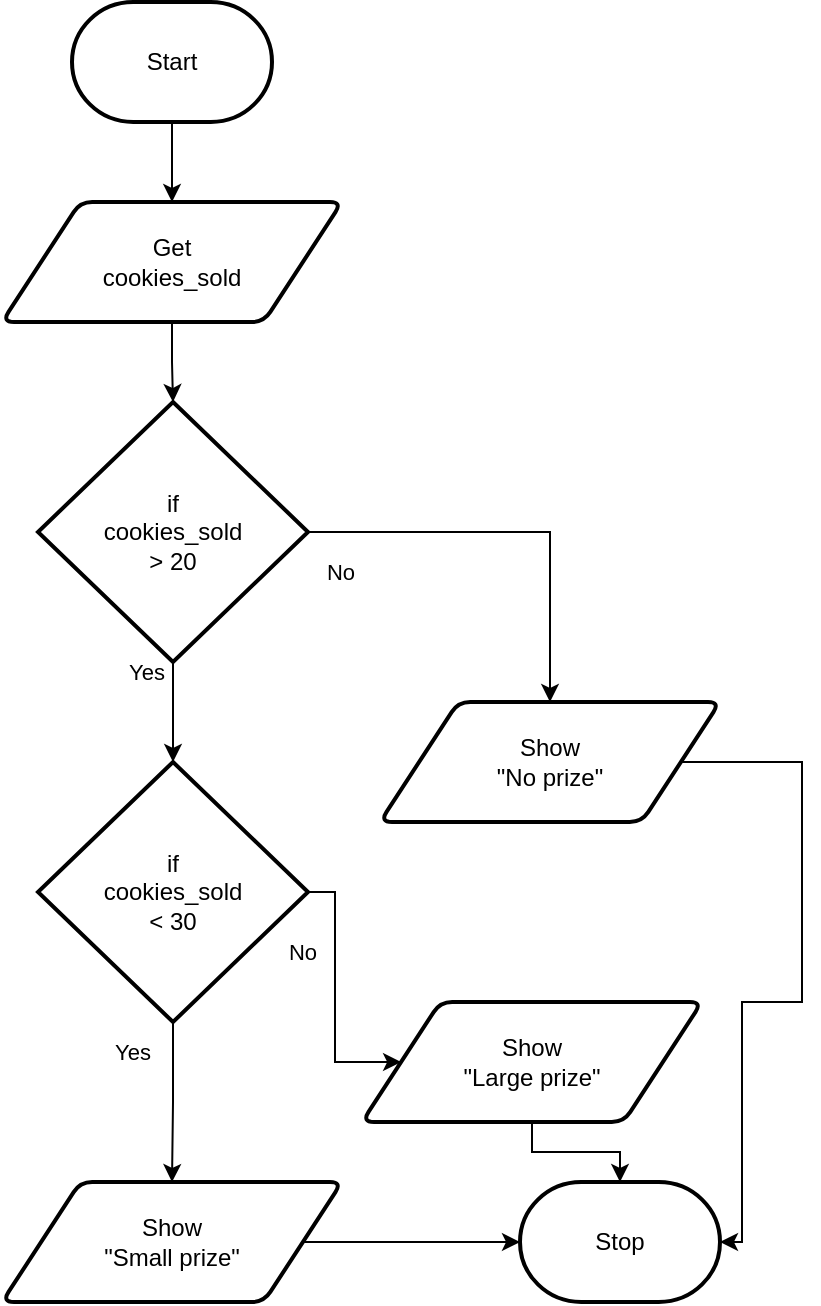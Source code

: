 <mxfile>
    <diagram id="XHk-bZ8t28PDqSV33KaL" name="Page-1">
        <mxGraphModel dx="579" dy="342" grid="1" gridSize="10" guides="1" tooltips="1" connect="1" arrows="1" fold="1" page="1" pageScale="1" pageWidth="850" pageHeight="1100" math="0" shadow="0">
            <root>
                <mxCell id="0"/>
                <mxCell id="1" parent="0"/>
                <mxCell id="59" style="edgeStyle=orthogonalEdgeStyle;html=1;rounded=0;" parent="1" source="57" target="58" edge="1">
                    <mxGeometry relative="1" as="geometry"/>
                </mxCell>
                <mxCell id="57" value="Start" style="strokeWidth=2;html=1;shape=mxgraph.flowchart.terminator;whiteSpace=wrap;" parent="1" vertex="1">
                    <mxGeometry x="375" y="110" width="100" height="60" as="geometry"/>
                </mxCell>
                <mxCell id="72" style="edgeStyle=orthogonalEdgeStyle;html=1;rounded=0;" parent="1" source="58" target="70" edge="1">
                    <mxGeometry relative="1" as="geometry"/>
                </mxCell>
                <mxCell id="58" value="Get&lt;br&gt;cookies_sold" style="shape=parallelogram;html=1;strokeWidth=2;perimeter=parallelogramPerimeter;whiteSpace=wrap;rounded=1;arcSize=12;size=0.23;" parent="1" vertex="1">
                    <mxGeometry x="340" y="210" width="170" height="60" as="geometry"/>
                </mxCell>
                <mxCell id="68" value="Stop" style="strokeWidth=2;html=1;shape=mxgraph.flowchart.terminator;whiteSpace=wrap;" parent="1" vertex="1">
                    <mxGeometry x="599" y="700" width="100" height="60" as="geometry"/>
                </mxCell>
                <mxCell id="84" style="edgeStyle=none;html=1;" parent="1" source="70" target="81" edge="1">
                    <mxGeometry relative="1" as="geometry"/>
                </mxCell>
                <mxCell id="88" style="edgeStyle=orthogonalEdgeStyle;shape=connector;rounded=0;html=1;labelBackgroundColor=default;strokeColor=default;fontFamily=Helvetica;fontSize=11;fontColor=default;endArrow=classic;" parent="1" source="70" target="71" edge="1">
                    <mxGeometry relative="1" as="geometry"/>
                </mxCell>
                <mxCell id="70" value="if&lt;br&gt;cookies_sold&lt;br&gt;&amp;gt; 20" style="strokeWidth=2;html=1;shape=mxgraph.flowchart.decision;whiteSpace=wrap;" parent="1" vertex="1">
                    <mxGeometry x="358" y="310" width="135" height="130" as="geometry"/>
                </mxCell>
                <mxCell id="91" style="edgeStyle=orthogonalEdgeStyle;shape=connector;rounded=0;html=1;labelBackgroundColor=default;strokeColor=default;fontFamily=Helvetica;fontSize=11;fontColor=default;endArrow=classic;" parent="1" source="71" target="68" edge="1">
                    <mxGeometry relative="1" as="geometry">
                        <Array as="points">
                            <mxPoint x="740" y="490"/>
                            <mxPoint x="740" y="610"/>
                            <mxPoint x="710" y="610"/>
                            <mxPoint x="710" y="730"/>
                        </Array>
                    </mxGeometry>
                </mxCell>
                <mxCell id="71" value="Show&lt;br&gt;&quot;No prize&quot;" style="shape=parallelogram;html=1;strokeWidth=2;perimeter=parallelogramPerimeter;whiteSpace=wrap;rounded=1;arcSize=12;size=0.23;" parent="1" vertex="1">
                    <mxGeometry x="529" y="460" width="170" height="60" as="geometry"/>
                </mxCell>
                <mxCell id="79" value="Yes" style="text;html=1;align=center;verticalAlign=middle;resizable=0;points=[];autosize=1;strokeColor=none;fillColor=none;fontSize=11;fontFamily=Helvetica;fontColor=default;" parent="1" vertex="1">
                    <mxGeometry x="392" y="430" width="40" height="30" as="geometry"/>
                </mxCell>
                <mxCell id="80" value="No" style="text;html=1;align=center;verticalAlign=middle;resizable=0;points=[];autosize=1;strokeColor=none;fillColor=none;fontSize=11;fontFamily=Helvetica;fontColor=default;" parent="1" vertex="1">
                    <mxGeometry x="489" y="380" width="40" height="30" as="geometry"/>
                </mxCell>
                <mxCell id="89" style="edgeStyle=orthogonalEdgeStyle;shape=connector;rounded=0;html=1;labelBackgroundColor=default;strokeColor=default;fontFamily=Helvetica;fontSize=11;fontColor=default;endArrow=classic;" parent="1" source="81" target="85" edge="1">
                    <mxGeometry relative="1" as="geometry"/>
                </mxCell>
                <mxCell id="90" style="edgeStyle=orthogonalEdgeStyle;shape=connector;rounded=0;html=1;labelBackgroundColor=default;strokeColor=default;fontFamily=Helvetica;fontSize=11;fontColor=default;endArrow=classic;" parent="1" source="81" target="86" edge="1">
                    <mxGeometry relative="1" as="geometry"/>
                </mxCell>
                <mxCell id="81" value="if&lt;br&gt;cookies_sold&lt;br&gt;&amp;lt; 30" style="strokeWidth=2;html=1;shape=mxgraph.flowchart.decision;whiteSpace=wrap;" parent="1" vertex="1">
                    <mxGeometry x="358" y="490" width="135" height="130" as="geometry"/>
                </mxCell>
                <mxCell id="82" value="Yes" style="text;html=1;align=center;verticalAlign=middle;resizable=0;points=[];autosize=1;strokeColor=none;fillColor=none;fontSize=11;fontFamily=Helvetica;fontColor=default;" parent="1" vertex="1">
                    <mxGeometry x="385" y="620" width="40" height="30" as="geometry"/>
                </mxCell>
                <mxCell id="83" value="No" style="text;html=1;align=center;verticalAlign=middle;resizable=0;points=[];autosize=1;strokeColor=none;fillColor=none;fontSize=11;fontFamily=Helvetica;fontColor=default;" parent="1" vertex="1">
                    <mxGeometry x="470" y="570" width="40" height="30" as="geometry"/>
                </mxCell>
                <mxCell id="92" style="edgeStyle=orthogonalEdgeStyle;shape=connector;rounded=0;html=1;labelBackgroundColor=default;strokeColor=default;fontFamily=Helvetica;fontSize=11;fontColor=default;endArrow=classic;" parent="1" source="85" target="68" edge="1">
                    <mxGeometry relative="1" as="geometry"/>
                </mxCell>
                <mxCell id="85" value="Show&lt;br&gt;&quot;Small prize&quot;" style="shape=parallelogram;html=1;strokeWidth=2;perimeter=parallelogramPerimeter;whiteSpace=wrap;rounded=1;arcSize=12;size=0.23;" parent="1" vertex="1">
                    <mxGeometry x="340" y="700" width="170" height="60" as="geometry"/>
                </mxCell>
                <mxCell id="93" style="edgeStyle=orthogonalEdgeStyle;shape=connector;rounded=0;html=1;labelBackgroundColor=default;strokeColor=default;fontFamily=Helvetica;fontSize=11;fontColor=default;endArrow=classic;" parent="1" source="86" target="68" edge="1">
                    <mxGeometry relative="1" as="geometry"/>
                </mxCell>
                <mxCell id="86" value="Show&lt;br&gt;&quot;Large prize&quot;" style="shape=parallelogram;html=1;strokeWidth=2;perimeter=parallelogramPerimeter;whiteSpace=wrap;rounded=1;arcSize=12;size=0.23;" parent="1" vertex="1">
                    <mxGeometry x="520" y="610" width="170" height="60" as="geometry"/>
                </mxCell>
            </root>
        </mxGraphModel>
    </diagram>
</mxfile>